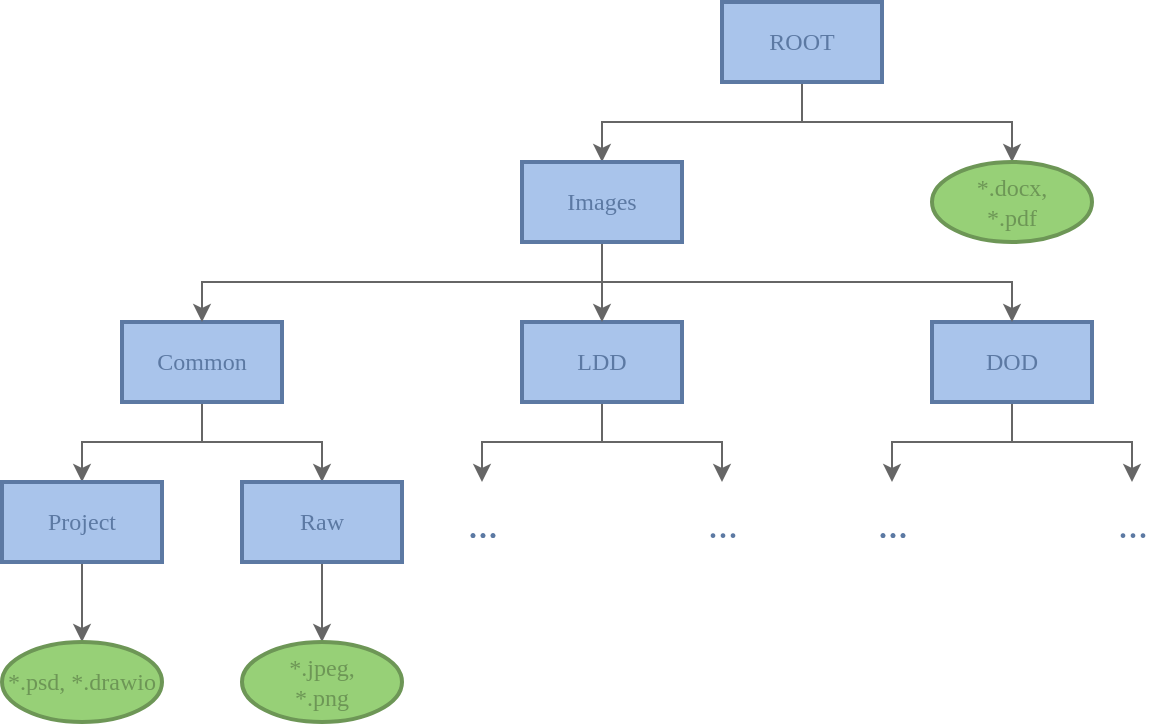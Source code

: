 <mxfile version="13.8.6" type="device"><diagram id="gRmwOSdkKjNqkDzESdEg" name="Page-1"><mxGraphModel dx="1422" dy="762" grid="1" gridSize="10" guides="1" tooltips="1" connect="1" arrows="1" fold="1" page="1" pageScale="1" pageWidth="827" pageHeight="1169" math="0" shadow="0"><root><mxCell id="0"/><mxCell id="1" parent="0"/><mxCell id="Eew6wgYgB6IOm-pS137_-56" style="edgeStyle=orthogonalEdgeStyle;rounded=0;orthogonalLoop=1;jettySize=auto;html=1;fontFamily=Comfortaa;fontSource=https%3A%2F%2Ffonts.googleapis.com%2Fcss%3Ffamily%3DComfortaa;fontColor=#6D9656;fillColor=#f5f5f5;strokeColor=#666666;" parent="1" source="Eew6wgYgB6IOm-pS137_-1" target="Eew6wgYgB6IOm-pS137_-53" edge="1"><mxGeometry relative="1" as="geometry"><Array as="points"><mxPoint x="450" y="100"/><mxPoint x="350" y="100"/></Array></mxGeometry></mxCell><mxCell id="Eew6wgYgB6IOm-pS137_-57" style="edgeStyle=orthogonalEdgeStyle;rounded=0;orthogonalLoop=1;jettySize=auto;html=1;fontFamily=Comfortaa;fontSource=https%3A%2F%2Ffonts.googleapis.com%2Fcss%3Ffamily%3DComfortaa;fontColor=#6D9656;fillColor=#f5f5f5;strokeColor=#666666;" parent="1" source="Eew6wgYgB6IOm-pS137_-1" target="Eew6wgYgB6IOm-pS137_-48" edge="1"><mxGeometry relative="1" as="geometry"><Array as="points"><mxPoint x="450" y="100"/><mxPoint x="555" y="100"/></Array></mxGeometry></mxCell><mxCell id="Eew6wgYgB6IOm-pS137_-1" value="ROOT" style="rounded=0;whiteSpace=wrap;html=1;fillColor=#A9C4EB;strokeColor=#5C79A3;strokeWidth=2;glass=0;sketch=0;shadow=0;fontFamily=Comfortaa;fontSource=https%3A%2F%2Ffonts.googleapis.com%2Fcss%3Ffamily%3DComfortaa;fontColor=#5C79A3;" parent="1" vertex="1"><mxGeometry x="410" y="40" width="80" height="40" as="geometry"/></mxCell><mxCell id="Eew6wgYgB6IOm-pS137_-13" style="edgeStyle=orthogonalEdgeStyle;rounded=0;orthogonalLoop=1;jettySize=auto;html=1;fontFamily=Comfortaa;fontSource=https%3A%2F%2Ffonts.googleapis.com%2Fcss%3Ffamily%3DComfortaa;fontColor=#5C79A3;fillColor=#f5f5f5;strokeColor=#666666;" parent="1" source="Eew6wgYgB6IOm-pS137_-2" target="Eew6wgYgB6IOm-pS137_-8" edge="1"><mxGeometry relative="1" as="geometry"/></mxCell><mxCell id="Eew6wgYgB6IOm-pS137_-14" style="edgeStyle=orthogonalEdgeStyle;rounded=0;orthogonalLoop=1;jettySize=auto;html=1;fontFamily=Comfortaa;fontSource=https%3A%2F%2Ffonts.googleapis.com%2Fcss%3Ffamily%3DComfortaa;fontColor=#5C79A3;fillColor=#f5f5f5;strokeColor=#666666;" parent="1" source="Eew6wgYgB6IOm-pS137_-2" target="Eew6wgYgB6IOm-pS137_-3" edge="1"><mxGeometry relative="1" as="geometry"/></mxCell><mxCell id="Eew6wgYgB6IOm-pS137_-2" value="Common" style="rounded=0;whiteSpace=wrap;html=1;fillColor=#A9C4EB;strokeColor=#5C79A3;strokeWidth=2;glass=0;sketch=0;shadow=0;fontFamily=Comfortaa;fontSource=https%3A%2F%2Ffonts.googleapis.com%2Fcss%3Ffamily%3DComfortaa;fontColor=#5C79A3;" parent="1" vertex="1"><mxGeometry x="110" y="200" width="80" height="40" as="geometry"/></mxCell><mxCell id="Eew6wgYgB6IOm-pS137_-46" style="edgeStyle=orthogonalEdgeStyle;rounded=0;orthogonalLoop=1;jettySize=auto;html=1;fontFamily=Comfortaa;fontSource=https%3A%2F%2Ffonts.googleapis.com%2Fcss%3Ffamily%3DComfortaa;fontColor=#6D9656;fillColor=#f5f5f5;strokeColor=#666666;" parent="1" source="Eew6wgYgB6IOm-pS137_-3" target="Eew6wgYgB6IOm-pS137_-44" edge="1"><mxGeometry relative="1" as="geometry"/></mxCell><mxCell id="Eew6wgYgB6IOm-pS137_-3" value="Raw" style="rounded=0;whiteSpace=wrap;html=1;fillColor=#A9C4EB;strokeColor=#5C79A3;strokeWidth=2;glass=0;sketch=0;shadow=0;fontFamily=Comfortaa;fontSource=https%3A%2F%2Ffonts.googleapis.com%2Fcss%3Ffamily%3DComfortaa;fontColor=#5C79A3;" parent="1" vertex="1"><mxGeometry x="170" y="280" width="80" height="40" as="geometry"/></mxCell><mxCell id="Eew6wgYgB6IOm-pS137_-47" style="edgeStyle=orthogonalEdgeStyle;rounded=0;orthogonalLoop=1;jettySize=auto;html=1;fontFamily=Comfortaa;fontSource=https%3A%2F%2Ffonts.googleapis.com%2Fcss%3Ffamily%3DComfortaa;fontColor=#6D9656;fillColor=#f5f5f5;strokeColor=#666666;" parent="1" source="Eew6wgYgB6IOm-pS137_-8" target="Eew6wgYgB6IOm-pS137_-45" edge="1"><mxGeometry relative="1" as="geometry"/></mxCell><mxCell id="Eew6wgYgB6IOm-pS137_-8" value="Project" style="rounded=0;whiteSpace=wrap;html=1;fillColor=#A9C4EB;strokeColor=#5C79A3;strokeWidth=2;glass=0;sketch=0;shadow=0;fontFamily=Comfortaa;fontSource=https%3A%2F%2Ffonts.googleapis.com%2Fcss%3Ffamily%3DComfortaa;fontColor=#5C79A3;" parent="1" vertex="1"><mxGeometry x="50" y="280" width="80" height="40" as="geometry"/></mxCell><mxCell id="Eew6wgYgB6IOm-pS137_-19" style="edgeStyle=orthogonalEdgeStyle;rounded=0;orthogonalLoop=1;jettySize=auto;html=1;fontFamily=Comfortaa;fontSource=https%3A%2F%2Ffonts.googleapis.com%2Fcss%3Ffamily%3DComfortaa;fontColor=#5C79A3;fillColor=#f5f5f5;strokeColor=#666666;" parent="1" source="Eew6wgYgB6IOm-pS137_-21" edge="1"><mxGeometry relative="1" as="geometry"><mxPoint x="290" y="280" as="targetPoint"/><Array as="points"><mxPoint x="350" y="260"/><mxPoint x="290" y="260"/></Array></mxGeometry></mxCell><mxCell id="Eew6wgYgB6IOm-pS137_-20" style="edgeStyle=orthogonalEdgeStyle;rounded=0;orthogonalLoop=1;jettySize=auto;html=1;fontFamily=Comfortaa;fontSource=https%3A%2F%2Ffonts.googleapis.com%2Fcss%3Ffamily%3DComfortaa;fontColor=#5C79A3;fillColor=#f5f5f5;strokeColor=#666666;" parent="1" source="Eew6wgYgB6IOm-pS137_-21" edge="1"><mxGeometry relative="1" as="geometry"><mxPoint x="410" y="280" as="targetPoint"/><Array as="points"><mxPoint x="350" y="260"/><mxPoint x="410" y="260"/></Array></mxGeometry></mxCell><mxCell id="Eew6wgYgB6IOm-pS137_-21" value="LDD" style="rounded=0;whiteSpace=wrap;html=1;fillColor=#A9C4EB;strokeColor=#5C79A3;strokeWidth=2;glass=0;sketch=0;shadow=0;fontFamily=Comfortaa;fontSource=https%3A%2F%2Ffonts.googleapis.com%2Fcss%3Ffamily%3DComfortaa;fontColor=#5C79A3;" parent="1" vertex="1"><mxGeometry x="310" y="200" width="80" height="40" as="geometry"/></mxCell><mxCell id="Eew6wgYgB6IOm-pS137_-29" style="edgeStyle=orthogonalEdgeStyle;rounded=0;orthogonalLoop=1;jettySize=auto;html=1;fontFamily=Comfortaa;fontSource=https%3A%2F%2Ffonts.googleapis.com%2Fcss%3Ffamily%3DComfortaa;fontColor=#5C79A3;fillColor=#f5f5f5;strokeColor=#666666;" parent="1" source="Eew6wgYgB6IOm-pS137_-31" edge="1"><mxGeometry relative="1" as="geometry"><mxPoint x="495.0" y="280" as="targetPoint"/><Array as="points"><mxPoint x="555" y="260"/><mxPoint x="495" y="260"/></Array></mxGeometry></mxCell><mxCell id="Eew6wgYgB6IOm-pS137_-30" style="edgeStyle=orthogonalEdgeStyle;rounded=0;orthogonalLoop=1;jettySize=auto;html=1;fontFamily=Comfortaa;fontSource=https%3A%2F%2Ffonts.googleapis.com%2Fcss%3Ffamily%3DComfortaa;fontColor=#5C79A3;fillColor=#f5f5f5;strokeColor=#666666;" parent="1" source="Eew6wgYgB6IOm-pS137_-31" edge="1"><mxGeometry relative="1" as="geometry"><mxPoint x="615.0" y="280" as="targetPoint"/><Array as="points"><mxPoint x="555" y="260"/><mxPoint x="615" y="260"/></Array></mxGeometry></mxCell><mxCell id="Eew6wgYgB6IOm-pS137_-31" value="DOD" style="rounded=0;whiteSpace=wrap;html=1;fillColor=#A9C4EB;strokeColor=#5C79A3;strokeWidth=2;glass=0;sketch=0;shadow=0;fontFamily=Comfortaa;fontSource=https%3A%2F%2Ffonts.googleapis.com%2Fcss%3Ffamily%3DComfortaa;fontColor=#5C79A3;" parent="1" vertex="1"><mxGeometry x="515" y="200" width="80" height="40" as="geometry"/></mxCell><mxCell id="Eew6wgYgB6IOm-pS137_-38" value="&lt;font style=&quot;font-size: 20px&quot;&gt;...&lt;/font&gt;" style="text;html=1;align=center;verticalAlign=middle;resizable=0;points=[];autosize=1;fontFamily=Comfortaa;fontColor=#5C79A3;" parent="1" vertex="1"><mxGeometry x="275" y="290" width="30" height="20" as="geometry"/></mxCell><mxCell id="Eew6wgYgB6IOm-pS137_-39" value="&lt;font style=&quot;font-size: 20px&quot;&gt;...&lt;/font&gt;" style="text;html=1;align=center;verticalAlign=middle;resizable=0;points=[];autosize=1;fontFamily=Comfortaa;fontColor=#5C79A3;" parent="1" vertex="1"><mxGeometry x="275" y="290" width="30" height="20" as="geometry"/></mxCell><mxCell id="Eew6wgYgB6IOm-pS137_-40" value="&lt;font style=&quot;font-size: 20px&quot;&gt;...&lt;/font&gt;" style="text;html=1;align=center;verticalAlign=middle;resizable=0;points=[];autosize=1;fontFamily=Comfortaa;fontColor=#5C79A3;" parent="1" vertex="1"><mxGeometry x="395" y="290" width="30" height="20" as="geometry"/></mxCell><mxCell id="Eew6wgYgB6IOm-pS137_-41" value="&lt;font style=&quot;font-size: 20px&quot;&gt;...&lt;/font&gt;" style="text;html=1;align=center;verticalAlign=middle;resizable=0;points=[];autosize=1;fontFamily=Comfortaa;fontColor=#5C79A3;" parent="1" vertex="1"><mxGeometry x="480" y="290" width="30" height="20" as="geometry"/></mxCell><mxCell id="Eew6wgYgB6IOm-pS137_-42" value="&lt;font style=&quot;font-size: 20px&quot;&gt;...&lt;/font&gt;" style="text;html=1;align=center;verticalAlign=middle;resizable=0;points=[];autosize=1;fontFamily=Comfortaa;fontColor=#5C79A3;" parent="1" vertex="1"><mxGeometry x="480" y="290" width="30" height="20" as="geometry"/></mxCell><mxCell id="Eew6wgYgB6IOm-pS137_-43" value="&lt;font style=&quot;font-size: 20px&quot;&gt;...&lt;/font&gt;" style="text;html=1;align=center;verticalAlign=middle;resizable=0;points=[];autosize=1;fontFamily=Comfortaa;fontColor=#5C79A3;" parent="1" vertex="1"><mxGeometry x="600" y="290" width="30" height="20" as="geometry"/></mxCell><mxCell id="Eew6wgYgB6IOm-pS137_-44" value="*.jpeg, &lt;br&gt;*.png" style="ellipse;whiteSpace=wrap;html=1;rounded=0;shadow=0;glass=0;sketch=0;strokeWidth=2;fontFamily=Comfortaa;fontSource=https%3A%2F%2Ffonts.googleapis.com%2Fcss%3Ffamily%3DComfortaa;fillColor=#97D077;strokeColor=#6D9656;fontColor=#6D9656;" parent="1" vertex="1"><mxGeometry x="170" y="360" width="80" height="40" as="geometry"/></mxCell><mxCell id="Eew6wgYgB6IOm-pS137_-45" value="*.psd, *.drawio" style="ellipse;whiteSpace=wrap;html=1;rounded=0;shadow=0;glass=0;sketch=0;strokeWidth=2;fontFamily=Comfortaa;fontSource=https%3A%2F%2Ffonts.googleapis.com%2Fcss%3Ffamily%3DComfortaa;fillColor=#97D077;strokeColor=#6D9656;fontColor=#6D9656;" parent="1" vertex="1"><mxGeometry x="50" y="360" width="80" height="40" as="geometry"/></mxCell><mxCell id="Eew6wgYgB6IOm-pS137_-48" value="*.docx, &lt;br&gt;*.pdf" style="ellipse;whiteSpace=wrap;html=1;rounded=0;shadow=0;glass=0;sketch=0;strokeWidth=2;fontFamily=Comfortaa;fontSource=https%3A%2F%2Ffonts.googleapis.com%2Fcss%3Ffamily%3DComfortaa;fillColor=#97D077;strokeColor=#6D9656;fontColor=#6D9656;" parent="1" vertex="1"><mxGeometry x="515" y="120" width="80" height="40" as="geometry"/></mxCell><mxCell id="Eew6wgYgB6IOm-pS137_-54" style="edgeStyle=orthogonalEdgeStyle;rounded=0;orthogonalLoop=1;jettySize=auto;html=1;fontFamily=Comfortaa;fontSource=https%3A%2F%2Ffonts.googleapis.com%2Fcss%3Ffamily%3DComfortaa;fontColor=#6D9656;fillColor=#f5f5f5;strokeColor=#666666;" parent="1" source="Eew6wgYgB6IOm-pS137_-53" target="Eew6wgYgB6IOm-pS137_-21" edge="1"><mxGeometry relative="1" as="geometry"/></mxCell><mxCell id="Eew6wgYgB6IOm-pS137_-58" style="edgeStyle=orthogonalEdgeStyle;rounded=0;orthogonalLoop=1;jettySize=auto;html=1;fontFamily=Comfortaa;fontSource=https%3A%2F%2Ffonts.googleapis.com%2Fcss%3Ffamily%3DComfortaa;fontColor=#6D9656;fillColor=#f5f5f5;strokeColor=#666666;" parent="1" source="Eew6wgYgB6IOm-pS137_-53" target="Eew6wgYgB6IOm-pS137_-31" edge="1"><mxGeometry relative="1" as="geometry"><Array as="points"><mxPoint x="350" y="180"/><mxPoint x="555" y="180"/></Array></mxGeometry></mxCell><mxCell id="Eew6wgYgB6IOm-pS137_-59" style="edgeStyle=orthogonalEdgeStyle;rounded=0;orthogonalLoop=1;jettySize=auto;html=1;fontFamily=Comfortaa;fontSource=https%3A%2F%2Ffonts.googleapis.com%2Fcss%3Ffamily%3DComfortaa;fontColor=#6D9656;fillColor=#f5f5f5;strokeColor=#666666;" parent="1" source="Eew6wgYgB6IOm-pS137_-53" target="Eew6wgYgB6IOm-pS137_-2" edge="1"><mxGeometry relative="1" as="geometry"><Array as="points"><mxPoint x="350" y="180"/><mxPoint x="150" y="180"/></Array></mxGeometry></mxCell><mxCell id="Eew6wgYgB6IOm-pS137_-53" value="Images" style="rounded=0;whiteSpace=wrap;html=1;fillColor=#A9C4EB;strokeColor=#5C79A3;strokeWidth=2;glass=0;sketch=0;shadow=0;fontFamily=Comfortaa;fontSource=https%3A%2F%2Ffonts.googleapis.com%2Fcss%3Ffamily%3DComfortaa;fontColor=#5C79A3;" parent="1" vertex="1"><mxGeometry x="310" y="120" width="80" height="40" as="geometry"/></mxCell></root></mxGraphModel></diagram></mxfile>